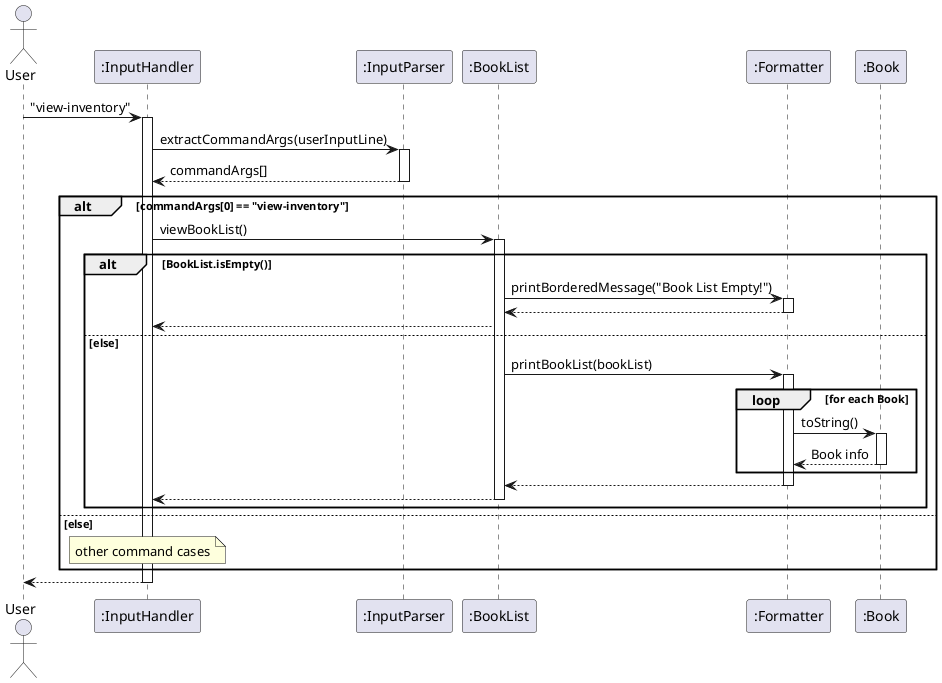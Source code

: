 @startuml
actor User
participant InputHandler as ":InputHandler"
participant InputParser as ":InputParser"
participant BookList as ":BookList"
participant Formatter as ":Formatter"
participant Book as ":Book"


User -> InputHandler: "view-inventory"
activate InputHandler
    InputHandler -> InputParser: extractCommandArgs(userInputLine)
    activate InputParser
    InputParser --> InputHandler: commandArgs[]
    deactivate InputParser
    alt commandArgs[0] == "view-inventory"
        InputHandler -> BookList: viewBookList()
        activate BookList
        alt BookList.isEmpty() 
            BookList -> Formatter : printBorderedMessage("Book List Empty!")
            activate Formatter
            Formatter --> BookList
            deactivate Formatter
            BookList --> InputHandler
        else else
            BookList -> Formatter: printBookList(bookList)
            activate Formatter
                loop for each Book
                    Formatter -> Book: toString()
                    activate Book
                    Book --> Formatter: Book info
                    deactivate Book
                end
            Formatter --> BookList
            deactivate Formatter
        BookList --> InputHandler
        deactivate BookList
        end
    else else
    note over InputHandler
    other command cases
    end note
end
InputHandler --> User
deactivate InputHandler

@enduml
